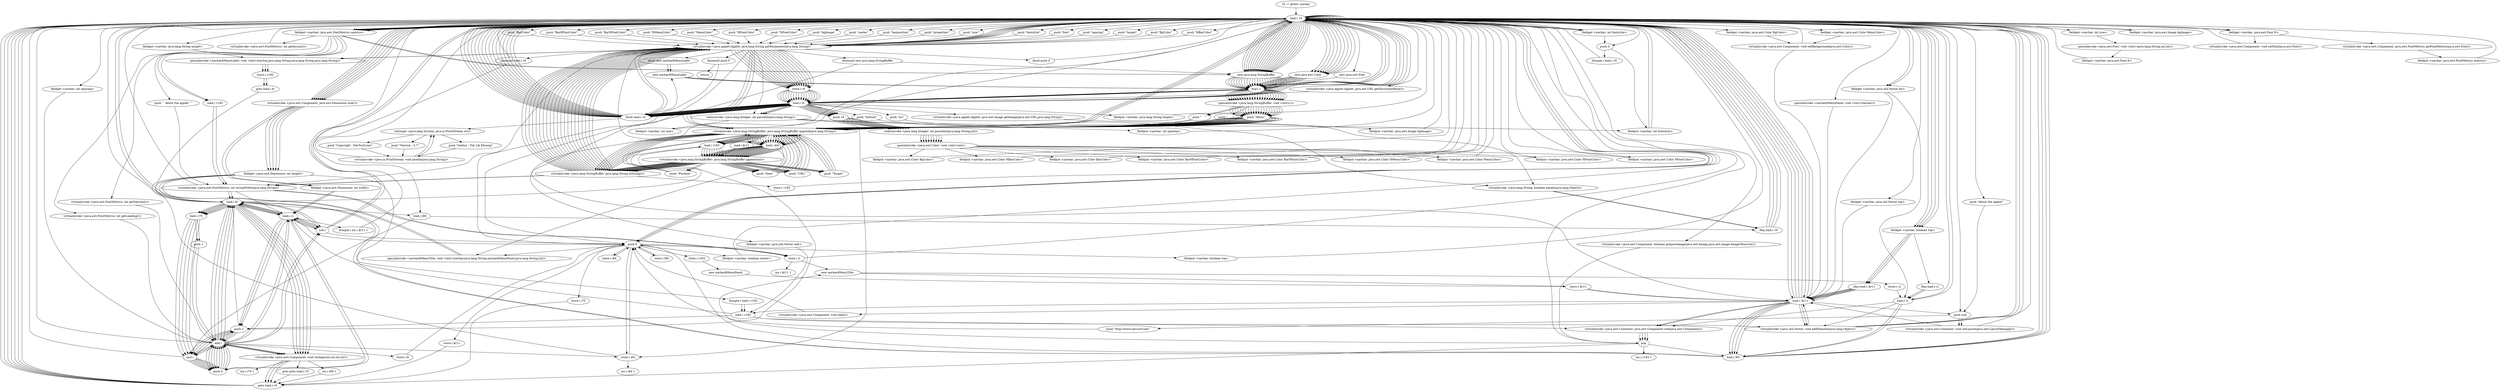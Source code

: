 digraph "" {
    "r0 := @this: navbar"
    "load.r r0"
    "r0 := @this: navbar"->"load.r r0";
    "push \"size\""
    "load.r r0"->"push \"size\"";
    "virtualinvoke <java.applet.Applet: java.lang.String getParameter(java.lang.String)>"
    "push \"size\""->"virtualinvoke <java.applet.Applet: java.lang.String getParameter(java.lang.String)>";
    "store.r i0"
    "virtualinvoke <java.applet.Applet: java.lang.String getParameter(java.lang.String)>"->"store.r i0";
    "load.r i0"
    "store.r i0"->"load.r i0";
    "ifnull load.r r0"
    "load.r i0"->"ifnull load.r r0";
    "ifnull load.r r0"->"load.r r0";
    "load.r r0"->"load.r i0";
    "staticinvoke <java.lang.Integer: int parseInt(java.lang.String)>"
    "load.r i0"->"staticinvoke <java.lang.Integer: int parseInt(java.lang.String)>";
    "fieldput <navbar: int size>"
    "staticinvoke <java.lang.Integer: int parseInt(java.lang.String)>"->"fieldput <navbar: int size>";
    "fieldput <navbar: int size>"->"load.r r0";
    "push \"fontstyle\""
    "load.r r0"->"push \"fontstyle\"";
    "push \"fontstyle\""->"virtualinvoke <java.applet.Applet: java.lang.String getParameter(java.lang.String)>";
    "virtualinvoke <java.applet.Applet: java.lang.String getParameter(java.lang.String)>"->"store.r i0";
    "store.r i0"->"load.r i0";
    "load.r i0"->"ifnull load.r r0";
    "ifnull load.r r0"->"load.r r0";
    "load.r r0"->"load.r i0";
    "load.r i0"->"staticinvoke <java.lang.Integer: int parseInt(java.lang.String)>";
    "fieldput <navbar: int fontstyle>"
    "staticinvoke <java.lang.Integer: int parseInt(java.lang.String)>"->"fieldput <navbar: int fontstyle>";
    "fieldput <navbar: int fontstyle>"->"load.r r0";
    "fieldget <navbar: int fontstyle>"
    "load.r r0"->"fieldget <navbar: int fontstyle>";
    "push 3"
    "fieldget <navbar: int fontstyle>"->"push 3";
    "ifcmple.i load.r r0"
    "push 3"->"ifcmple.i load.r r0";
    "ifcmple.i load.r r0"->"load.r r0";
    "load.r r0"->"push 3";
    "push 3"->"fieldput <navbar: int fontstyle>";
    "fieldput <navbar: int fontstyle>"->"load.r r0";
    "push \"font\""
    "load.r r0"->"push \"font\"";
    "push \"font\""->"virtualinvoke <java.applet.Applet: java.lang.String getParameter(java.lang.String)>";
    "virtualinvoke <java.applet.Applet: java.lang.String getParameter(java.lang.String)>"->"store.r i0";
    "store.r i0"->"load.r i0";
    "load.r i0"->"ifnull load.r r0";
    "ifnull load.r r0"->"load.r r0";
    "new java.awt.Font"
    "load.r r0"->"new java.awt.Font";
    "dup1.r"
    "new java.awt.Font"->"dup1.r";
    "dup1.r"->"load.r i0";
    "load.r i0"->"load.r r0";
    "load.r r0"->"fieldget <navbar: int fontstyle>";
    "fieldget <navbar: int fontstyle>"->"load.r r0";
    "fieldget <navbar: int size>"
    "load.r r0"->"fieldget <navbar: int size>";
    "specialinvoke <java.awt.Font: void <init>(java.lang.String,int,int)>"
    "fieldget <navbar: int size>"->"specialinvoke <java.awt.Font: void <init>(java.lang.String,int,int)>";
    "fieldput <navbar: java.awt.Font ft>"
    "specialinvoke <java.awt.Font: void <init>(java.lang.String,int,int)>"->"fieldput <navbar: java.awt.Font ft>";
    "fieldput <navbar: java.awt.Font ft>"->"load.r r0";
    "push \"spacing\""
    "load.r r0"->"push \"spacing\"";
    "push \"spacing\""->"virtualinvoke <java.applet.Applet: java.lang.String getParameter(java.lang.String)>";
    "virtualinvoke <java.applet.Applet: java.lang.String getParameter(java.lang.String)>"->"store.r i0";
    "store.r i0"->"load.r i0";
    "load.r i0"->"ifnull load.r r0";
    "ifnull load.r r0"->"load.r r0";
    "load.r r0"->"load.r i0";
    "load.r i0"->"staticinvoke <java.lang.Integer: int parseInt(java.lang.String)>";
    "fieldput <navbar: int spacing>"
    "staticinvoke <java.lang.Integer: int parseInt(java.lang.String)>"->"fieldput <navbar: int spacing>";
    "fieldput <navbar: int spacing>"->"load.r r0";
    "push \"target\""
    "load.r r0"->"push \"target\"";
    "push \"target\""->"virtualinvoke <java.applet.Applet: java.lang.String getParameter(java.lang.String)>";
    "virtualinvoke <java.applet.Applet: java.lang.String getParameter(java.lang.String)>"->"store.r i0";
    "store.r i0"->"load.r i0";
    "load.r i0"->"ifnull load.r r0";
    "ifnull load.r r0"->"load.r r0";
    "load.r r0"->"load.r i0";
    "fieldput <navbar: java.lang.String target>"
    "load.r i0"->"fieldput <navbar: java.lang.String target>";
    "fieldput <navbar: java.lang.String target>"->"load.r r0";
    "push \"BgColor\""
    "load.r r0"->"push \"BgColor\"";
    "push \"BgColor\""->"virtualinvoke <java.applet.Applet: java.lang.String getParameter(java.lang.String)>";
    "virtualinvoke <java.applet.Applet: java.lang.String getParameter(java.lang.String)>"->"store.r i0";
    "store.r i0"->"load.r i0";
    "load.r i0"->"ifnull load.r r0";
    "ifnull load.r r0"->"load.r r0";
    "new java.awt.Color"
    "load.r r0"->"new java.awt.Color";
    "new java.awt.Color"->"dup1.r";
    "dup1.r"->"load.r i0";
    "push 16"
    "load.r i0"->"push 16";
    "staticinvoke <java.lang.Integer: int parseInt(java.lang.String,int)>"
    "push 16"->"staticinvoke <java.lang.Integer: int parseInt(java.lang.String,int)>";
    "specialinvoke <java.awt.Color: void <init>(int)>"
    "staticinvoke <java.lang.Integer: int parseInt(java.lang.String,int)>"->"specialinvoke <java.awt.Color: void <init>(int)>";
    "fieldput <navbar: java.awt.Color BgColor>"
    "specialinvoke <java.awt.Color: void <init>(int)>"->"fieldput <navbar: java.awt.Color BgColor>";
    "fieldput <navbar: java.awt.Color BgColor>"->"load.r r0";
    "push \"HBarColor\""
    "load.r r0"->"push \"HBarColor\"";
    "push \"HBarColor\""->"virtualinvoke <java.applet.Applet: java.lang.String getParameter(java.lang.String)>";
    "virtualinvoke <java.applet.Applet: java.lang.String getParameter(java.lang.String)>"->"store.r i0";
    "store.r i0"->"load.r i0";
    "load.r i0"->"ifnull load.r r0";
    "ifnull load.r r0"->"load.r r0";
    "load.r r0"->"new java.awt.Color";
    "new java.awt.Color"->"dup1.r";
    "dup1.r"->"load.r i0";
    "load.r i0"->"push 16";
    "push 16"->"staticinvoke <java.lang.Integer: int parseInt(java.lang.String,int)>";
    "staticinvoke <java.lang.Integer: int parseInt(java.lang.String,int)>"->"specialinvoke <java.awt.Color: void <init>(int)>";
    "fieldput <navbar: java.awt.Color HBarColor>"
    "specialinvoke <java.awt.Color: void <init>(int)>"->"fieldput <navbar: java.awt.Color HBarColor>";
    "fieldput <navbar: java.awt.Color HBarColor>"->"load.r r0";
    "push \"BarColor\""
    "load.r r0"->"push \"BarColor\"";
    "push \"BarColor\""->"virtualinvoke <java.applet.Applet: java.lang.String getParameter(java.lang.String)>";
    "virtualinvoke <java.applet.Applet: java.lang.String getParameter(java.lang.String)>"->"store.r i0";
    "store.r i0"->"load.r i0";
    "load.r i0"->"ifnull load.r r0";
    "ifnull load.r r0"->"load.r r0";
    "load.r r0"->"new java.awt.Color";
    "new java.awt.Color"->"dup1.r";
    "dup1.r"->"load.r i0";
    "load.r i0"->"push 16";
    "push 16"->"staticinvoke <java.lang.Integer: int parseInt(java.lang.String,int)>";
    "staticinvoke <java.lang.Integer: int parseInt(java.lang.String,int)>"->"specialinvoke <java.awt.Color: void <init>(int)>";
    "fieldput <navbar: java.awt.Color BarColor>"
    "specialinvoke <java.awt.Color: void <init>(int)>"->"fieldput <navbar: java.awt.Color BarColor>";
    "fieldput <navbar: java.awt.Color BarColor>"->"load.r r0";
    "push \"BarHFontColor\""
    "load.r r0"->"push \"BarHFontColor\"";
    "push \"BarHFontColor\""->"virtualinvoke <java.applet.Applet: java.lang.String getParameter(java.lang.String)>";
    "virtualinvoke <java.applet.Applet: java.lang.String getParameter(java.lang.String)>"->"store.r i0";
    "store.r i0"->"load.r i0";
    "load.r i0"->"ifnull load.r r0";
    "ifnull load.r r0"->"load.r r0";
    "load.r r0"->"new java.awt.Color";
    "new java.awt.Color"->"dup1.r";
    "dup1.r"->"load.r i0";
    "load.r i0"->"push 16";
    "push 16"->"staticinvoke <java.lang.Integer: int parseInt(java.lang.String,int)>";
    "staticinvoke <java.lang.Integer: int parseInt(java.lang.String,int)>"->"specialinvoke <java.awt.Color: void <init>(int)>";
    "fieldput <navbar: java.awt.Color BarHFontColor>"
    "specialinvoke <java.awt.Color: void <init>(int)>"->"fieldput <navbar: java.awt.Color BarHFontColor>";
    "fieldput <navbar: java.awt.Color BarHFontColor>"->"load.r r0";
    "push \"BarNFontColor\""
    "load.r r0"->"push \"BarNFontColor\"";
    "push \"BarNFontColor\""->"virtualinvoke <java.applet.Applet: java.lang.String getParameter(java.lang.String)>";
    "virtualinvoke <java.applet.Applet: java.lang.String getParameter(java.lang.String)>"->"store.r i0";
    "store.r i0"->"load.r i0";
    "load.r i0"->"ifnull load.r r0";
    "ifnull load.r r0"->"load.r r0";
    "load.r r0"->"new java.awt.Color";
    "new java.awt.Color"->"dup1.r";
    "dup1.r"->"load.r i0";
    "load.r i0"->"push 16";
    "push 16"->"staticinvoke <java.lang.Integer: int parseInt(java.lang.String,int)>";
    "staticinvoke <java.lang.Integer: int parseInt(java.lang.String,int)>"->"specialinvoke <java.awt.Color: void <init>(int)>";
    "fieldput <navbar: java.awt.Color BarNFontColor>"
    "specialinvoke <java.awt.Color: void <init>(int)>"->"fieldput <navbar: java.awt.Color BarNFontColor>";
    "fieldput <navbar: java.awt.Color BarNFontColor>"->"load.r r0";
    "push \"HMenuColor\""
    "load.r r0"->"push \"HMenuColor\"";
    "push \"HMenuColor\""->"virtualinvoke <java.applet.Applet: java.lang.String getParameter(java.lang.String)>";
    "virtualinvoke <java.applet.Applet: java.lang.String getParameter(java.lang.String)>"->"store.r i0";
    "store.r i0"->"load.r i0";
    "load.r i0"->"ifnull load.r r0";
    "ifnull load.r r0"->"load.r r0";
    "load.r r0"->"new java.awt.Color";
    "new java.awt.Color"->"dup1.r";
    "dup1.r"->"load.r i0";
    "load.r i0"->"push 16";
    "push 16"->"staticinvoke <java.lang.Integer: int parseInt(java.lang.String,int)>";
    "staticinvoke <java.lang.Integer: int parseInt(java.lang.String,int)>"->"specialinvoke <java.awt.Color: void <init>(int)>";
    "fieldput <navbar: java.awt.Color HMenuColor>"
    "specialinvoke <java.awt.Color: void <init>(int)>"->"fieldput <navbar: java.awt.Color HMenuColor>";
    "fieldput <navbar: java.awt.Color HMenuColor>"->"load.r r0";
    "push \"MenuColor\""
    "load.r r0"->"push \"MenuColor\"";
    "push \"MenuColor\""->"virtualinvoke <java.applet.Applet: java.lang.String getParameter(java.lang.String)>";
    "virtualinvoke <java.applet.Applet: java.lang.String getParameter(java.lang.String)>"->"store.r i0";
    "store.r i0"->"load.r i0";
    "load.r i0"->"ifnull load.r r0";
    "ifnull load.r r0"->"load.r r0";
    "load.r r0"->"new java.awt.Color";
    "new java.awt.Color"->"dup1.r";
    "dup1.r"->"load.r i0";
    "load.r i0"->"push 16";
    "push 16"->"staticinvoke <java.lang.Integer: int parseInt(java.lang.String,int)>";
    "staticinvoke <java.lang.Integer: int parseInt(java.lang.String,int)>"->"specialinvoke <java.awt.Color: void <init>(int)>";
    "fieldput <navbar: java.awt.Color MenuColor>"
    "specialinvoke <java.awt.Color: void <init>(int)>"->"fieldput <navbar: java.awt.Color MenuColor>";
    "fieldput <navbar: java.awt.Color MenuColor>"->"load.r r0";
    "push \"HFontColor\""
    "load.r r0"->"push \"HFontColor\"";
    "push \"HFontColor\""->"virtualinvoke <java.applet.Applet: java.lang.String getParameter(java.lang.String)>";
    "virtualinvoke <java.applet.Applet: java.lang.String getParameter(java.lang.String)>"->"store.r i0";
    "store.r i0"->"load.r i0";
    "load.r i0"->"ifnull load.r r0";
    "ifnull load.r r0"->"load.r r0";
    "load.r r0"->"new java.awt.Color";
    "new java.awt.Color"->"dup1.r";
    "dup1.r"->"load.r i0";
    "load.r i0"->"push 16";
    "push 16"->"staticinvoke <java.lang.Integer: int parseInt(java.lang.String,int)>";
    "staticinvoke <java.lang.Integer: int parseInt(java.lang.String,int)>"->"specialinvoke <java.awt.Color: void <init>(int)>";
    "fieldput <navbar: java.awt.Color HFontColor>"
    "specialinvoke <java.awt.Color: void <init>(int)>"->"fieldput <navbar: java.awt.Color HFontColor>";
    "fieldput <navbar: java.awt.Color HFontColor>"->"load.r r0";
    "push \"NFontColor\""
    "load.r r0"->"push \"NFontColor\"";
    "push \"NFontColor\""->"virtualinvoke <java.applet.Applet: java.lang.String getParameter(java.lang.String)>";
    "virtualinvoke <java.applet.Applet: java.lang.String getParameter(java.lang.String)>"->"store.r i0";
    "store.r i0"->"load.r i0";
    "load.r i0"->"ifnull load.r r0";
    "ifnull load.r r0"->"load.r r0";
    "load.r r0"->"new java.awt.Color";
    "new java.awt.Color"->"dup1.r";
    "dup1.r"->"load.r i0";
    "load.r i0"->"push 16";
    "push 16"->"staticinvoke <java.lang.Integer: int parseInt(java.lang.String,int)>";
    "staticinvoke <java.lang.Integer: int parseInt(java.lang.String,int)>"->"specialinvoke <java.awt.Color: void <init>(int)>";
    "fieldput <navbar: java.awt.Color NFontColor>"
    "specialinvoke <java.awt.Color: void <init>(int)>"->"fieldput <navbar: java.awt.Color NFontColor>";
    "fieldput <navbar: java.awt.Color NFontColor>"->"load.r r0";
    "push \"bgImage\""
    "load.r r0"->"push \"bgImage\"";
    "push \"bgImage\""->"virtualinvoke <java.applet.Applet: java.lang.String getParameter(java.lang.String)>";
    "virtualinvoke <java.applet.Applet: java.lang.String getParameter(java.lang.String)>"->"store.r i0";
    "store.r i0"->"load.r i0";
    "load.r i0"->"ifnull load.r r0";
    "ifnull load.r r0"->"load.r r0";
    "load.r r0"->"load.r r0";
    "load.r r0"->"load.r r0";
    "virtualinvoke <java.applet.Applet: java.net.URL getDocumentBase()>"
    "load.r r0"->"virtualinvoke <java.applet.Applet: java.net.URL getDocumentBase()>";
    "virtualinvoke <java.applet.Applet: java.net.URL getDocumentBase()>"->"load.r i0";
    "virtualinvoke <java.applet.Applet: java.awt.Image getImage(java.net.URL,java.lang.String)>"
    "load.r i0"->"virtualinvoke <java.applet.Applet: java.awt.Image getImage(java.net.URL,java.lang.String)>";
    "fieldput <navbar: java.awt.Image bgImage>"
    "virtualinvoke <java.applet.Applet: java.awt.Image getImage(java.net.URL,java.lang.String)>"->"fieldput <navbar: java.awt.Image bgImage>";
    "fieldput <navbar: java.awt.Image bgImage>"->"load.r r0";
    "load.r r0"->"load.r r0";
    "fieldget <navbar: java.awt.Image bgImage>"
    "load.r r0"->"fieldget <navbar: java.awt.Image bgImage>";
    "fieldget <navbar: java.awt.Image bgImage>"->"load.r r0";
    "virtualinvoke <java.awt.Component: boolean prepareImage(java.awt.Image,java.awt.image.ImageObserver)>"
    "load.r r0"->"virtualinvoke <java.awt.Component: boolean prepareImage(java.awt.Image,java.awt.image.ImageObserver)>";
    "pop"
    "virtualinvoke <java.awt.Component: boolean prepareImage(java.awt.Image,java.awt.image.ImageObserver)>"->"pop";
    "pop"->"load.r r0";
    "push \"center\""
    "load.r r0"->"push \"center\"";
    "push \"center\""->"virtualinvoke <java.applet.Applet: java.lang.String getParameter(java.lang.String)>";
    "virtualinvoke <java.applet.Applet: java.lang.String getParameter(java.lang.String)>"->"store.r i0";
    "store.r i0"->"load.r i0";
    "load.r i0"->"ifnull load.r r0";
    "ifnull load.r r0"->"load.r i0";
    "push \"no\""
    "load.r i0"->"push \"no\"";
    "virtualinvoke <java.lang.String: boolean equals(java.lang.Object)>"
    "push \"no\""->"virtualinvoke <java.lang.String: boolean equals(java.lang.Object)>";
    "ifeq load.r r0"
    "virtualinvoke <java.lang.String: boolean equals(java.lang.Object)>"->"ifeq load.r r0";
    "ifeq load.r r0"->"load.r r0";
    "push 0"
    "load.r r0"->"push 0";
    "fieldput <navbar: boolean center>"
    "push 0"->"fieldput <navbar: boolean center>";
    "fieldput <navbar: boolean center>"->"load.r r0";
    "push \"barposition\""
    "load.r r0"->"push \"barposition\"";
    "push \"barposition\""->"virtualinvoke <java.applet.Applet: java.lang.String getParameter(java.lang.String)>";
    "virtualinvoke <java.applet.Applet: java.lang.String getParameter(java.lang.String)>"->"store.r i0";
    "store.r i0"->"load.r i0";
    "load.r i0"->"ifnull load.r r0";
    "ifnull load.r r0"->"load.r i0";
    "push \"bottom\""
    "load.r i0"->"push \"bottom\"";
    "push \"bottom\""->"virtualinvoke <java.lang.String: boolean equals(java.lang.Object)>";
    "virtualinvoke <java.lang.String: boolean equals(java.lang.Object)>"->"ifeq load.r r0";
    "ifeq load.r r0"->"load.r r0";
    "load.r r0"->"push 0";
    "fieldput <navbar: boolean top>"
    "push 0"->"fieldput <navbar: boolean top>";
    "fieldput <navbar: boolean top>"->"load.r r0";
    "push \"properties\""
    "load.r r0"->"push \"properties\"";
    "push \"properties\""->"virtualinvoke <java.applet.Applet: java.lang.String getParameter(java.lang.String)>";
    "virtualinvoke <java.applet.Applet: java.lang.String getParameter(java.lang.String)>"->"ifnull load.r r0";
    "staticget <java.lang.System: java.io.PrintStream out>"
    "ifnull load.r r0"->"staticget <java.lang.System: java.io.PrintStream out>";
    "push \"Version : 2.7\""
    "staticget <java.lang.System: java.io.PrintStream out>"->"push \"Version : 2.7\"";
    "virtualinvoke <java.io.PrintStream: void println(java.lang.String)>"
    "push \"Version : 2.7\""->"virtualinvoke <java.io.PrintStream: void println(java.lang.String)>";
    "virtualinvoke <java.io.PrintStream: void println(java.lang.String)>"->"staticget <java.lang.System: java.io.PrintStream out>";
    "push \"Author : Toh Lik Khoong\""
    "staticget <java.lang.System: java.io.PrintStream out>"->"push \"Author : Toh Lik Khoong\"";
    "push \"Author : Toh Lik Khoong\""->"virtualinvoke <java.io.PrintStream: void println(java.lang.String)>";
    "virtualinvoke <java.io.PrintStream: void println(java.lang.String)>"->"staticget <java.lang.System: java.io.PrintStream out>";
    "push \"Copyright : NavSurf.com\""
    "staticget <java.lang.System: java.io.PrintStream out>"->"push \"Copyright : NavSurf.com\"";
    "push \"Copyright : NavSurf.com\""->"virtualinvoke <java.io.PrintStream: void println(java.lang.String)>";
    "virtualinvoke <java.io.PrintStream: void println(java.lang.String)>"->"load.r r0";
    "push null"
    "load.r r0"->"push null";
    "virtualinvoke <java.awt.Container: void setLayout(java.awt.LayoutManager)>"
    "push null"->"virtualinvoke <java.awt.Container: void setLayout(java.awt.LayoutManager)>";
    "virtualinvoke <java.awt.Container: void setLayout(java.awt.LayoutManager)>"->"load.r r0";
    "load.r r0"->"load.r r0";
    "fieldget <navbar: java.awt.Color BgColor>"
    "load.r r0"->"fieldget <navbar: java.awt.Color BgColor>";
    "virtualinvoke <java.awt.Component: void setBackground(java.awt.Color)>"
    "fieldget <navbar: java.awt.Color BgColor>"->"virtualinvoke <java.awt.Component: void setBackground(java.awt.Color)>";
    "virtualinvoke <java.awt.Component: void setBackground(java.awt.Color)>"->"load.r r0";
    "load.r r0"->"load.r r0";
    "fieldget <navbar: java.awt.Font ft>"
    "load.r r0"->"fieldget <navbar: java.awt.Font ft>";
    "virtualinvoke <java.awt.Component: void setFont(java.awt.Font)>"
    "fieldget <navbar: java.awt.Font ft>"->"virtualinvoke <java.awt.Component: void setFont(java.awt.Font)>";
    "virtualinvoke <java.awt.Component: void setFont(java.awt.Font)>"->"load.r r0";
    "load.r r0"->"load.r r0";
    "load.r r0"->"load.r r0";
    "load.r r0"->"fieldget <navbar: java.awt.Font ft>";
    "virtualinvoke <java.awt.Component: java.awt.FontMetrics getFontMetrics(java.awt.Font)>"
    "fieldget <navbar: java.awt.Font ft>"->"virtualinvoke <java.awt.Component: java.awt.FontMetrics getFontMetrics(java.awt.Font)>";
    "fieldput <navbar: java.awt.FontMetrics metrics>"
    "virtualinvoke <java.awt.Component: java.awt.FontMetrics getFontMetrics(java.awt.Font)>"->"fieldput <navbar: java.awt.FontMetrics metrics>";
    "fieldput <navbar: java.awt.FontMetrics metrics>"->"load.r r0";
    "fieldget <navbar: java.awt.FontMetrics metrics>"
    "load.r r0"->"fieldget <navbar: java.awt.FontMetrics metrics>";
    "virtualinvoke <java.awt.FontMetrics: int getAscent()>"
    "fieldget <navbar: java.awt.FontMetrics metrics>"->"virtualinvoke <java.awt.FontMetrics: int getAscent()>";
    "virtualinvoke <java.awt.FontMetrics: int getAscent()>"->"load.r r0";
    "load.r r0"->"fieldget <navbar: java.awt.FontMetrics metrics>";
    "virtualinvoke <java.awt.FontMetrics: int getDescent()>"
    "fieldget <navbar: java.awt.FontMetrics metrics>"->"virtualinvoke <java.awt.FontMetrics: int getDescent()>";
    "add.i"
    "virtualinvoke <java.awt.FontMetrics: int getDescent()>"->"add.i";
    "add.i"->"load.r r0";
    "load.r r0"->"fieldget <navbar: java.awt.FontMetrics metrics>";
    "virtualinvoke <java.awt.FontMetrics: int getLeading()>"
    "fieldget <navbar: java.awt.FontMetrics metrics>"->"virtualinvoke <java.awt.FontMetrics: int getLeading()>";
    "virtualinvoke <java.awt.FontMetrics: int getLeading()>"->"add.i";
    "store.i i0"
    "add.i"->"store.i i0";
    "store.i i0"->"push 0";
    "store.i i64"
    "push 0"->"store.i i64";
    "store.i i64"->"push 0";
    "store.i i65"
    "push 0"->"store.i i65";
    "store.i i65"->"load.r r0";
    "load.r r0"->"fieldget <navbar: java.awt.FontMetrics metrics>";
    "push \"  About the applet  \""
    "fieldget <navbar: java.awt.FontMetrics metrics>"->"push \"  About the applet  \"";
    "virtualinvoke <java.awt.FontMetrics: int stringWidth(java.lang.String)>"
    "push \"  About the applet  \""->"virtualinvoke <java.awt.FontMetrics: int stringWidth(java.lang.String)>";
    "store.i i1"
    "virtualinvoke <java.awt.FontMetrics: int stringWidth(java.lang.String)>"->"store.i i1";
    "new navbar$MenuTitle"
    "store.i i1"->"new navbar$MenuTitle";
    "store.r $r11"
    "new navbar$MenuTitle"->"store.r $r11";
    "load.r $r11"
    "store.r $r11"->"load.r $r11";
    "load.r $r11"->"load.r r0";
    "push \"About the applet\""
    "load.r r0"->"push \"About the applet\"";
    "push \"About the applet\""->"push null";
    "push \"http://www.navsurf.com\""
    "push null"->"push \"http://www.navsurf.com\"";
    "push \"http://www.navsurf.com\""->"push 0";
    "specialinvoke <navbar$MenuTitle: void <init>(navbar,java.lang.String,navbar$MenuPanel,java.lang.String,int)>"
    "push 0"->"specialinvoke <navbar$MenuTitle: void <init>(navbar,java.lang.String,navbar$MenuPanel,java.lang.String,int)>";
    "specialinvoke <navbar$MenuTitle: void <init>(navbar,java.lang.String,navbar$MenuPanel,java.lang.String,int)>"->"load.r r0";
    "fieldget <navbar: boolean top>"
    "load.r r0"->"fieldget <navbar: boolean top>";
    "ifeq load.r $r11"
    "fieldget <navbar: boolean top>"->"ifeq load.r $r11";
    "ifeq load.r $r11"->"load.r $r11";
    "load.r $r11"->"load.r r0";
    "virtualinvoke <java.awt.Component: java.awt.Dimension size()>"
    "load.r r0"->"virtualinvoke <java.awt.Component: java.awt.Dimension size()>";
    "fieldget <java.awt.Dimension: int width>"
    "virtualinvoke <java.awt.Component: java.awt.Dimension size()>"->"fieldget <java.awt.Dimension: int width>";
    "load.i i1"
    "fieldget <java.awt.Dimension: int width>"->"load.i i1";
    "sub.i"
    "load.i i1"->"sub.i";
    "sub.i"->"push 0";
    "push 0"->"load.i i1";
    "load.i i0"
    "load.i i1"->"load.i i0";
    "virtualinvoke <java.awt.Component: void reshape(int,int,int,int)>"
    "load.i i0"->"virtualinvoke <java.awt.Component: void reshape(int,int,int,int)>";
    "goto load.r r0"
    "virtualinvoke <java.awt.Component: void reshape(int,int,int,int)>"->"goto load.r r0";
    "goto load.r r0"->"load.r r0";
    "fieldget <navbar: java.util.Vector mt>"
    "load.r r0"->"fieldget <navbar: java.util.Vector mt>";
    "fieldget <navbar: java.util.Vector mt>"->"load.r $r11";
    "virtualinvoke <java.util.Vector: void addElement(java.lang.Object)>"
    "load.r $r11"->"virtualinvoke <java.util.Vector: void addElement(java.lang.Object)>";
    "virtualinvoke <java.util.Vector: void addElement(java.lang.Object)>"->"load.r r0";
    "load.r r0"->"load.r $r11";
    "virtualinvoke <java.awt.Container: java.awt.Component add(java.awt.Component)>"
    "load.r $r11"->"virtualinvoke <java.awt.Container: java.awt.Component add(java.awt.Component)>";
    "virtualinvoke <java.awt.Container: java.awt.Component add(java.awt.Component)>"->"pop";
    "pop"->"goto load.r r0";
    "goto load.r r0"->"load.r r0";
    "new java.lang.StringBuffer"
    "load.r r0"->"new java.lang.StringBuffer";
    "new java.lang.StringBuffer"->"dup1.r";
    "specialinvoke <java.lang.StringBuffer: void <init>()>"
    "dup1.r"->"specialinvoke <java.lang.StringBuffer: void <init>()>";
    "push \"Menu\""
    "specialinvoke <java.lang.StringBuffer: void <init>()>"->"push \"Menu\"";
    "virtualinvoke <java.lang.StringBuffer: java.lang.StringBuffer append(java.lang.String)>"
    "push \"Menu\""->"virtualinvoke <java.lang.StringBuffer: java.lang.StringBuffer append(java.lang.String)>";
    "load.i i64"
    "virtualinvoke <java.lang.StringBuffer: java.lang.StringBuffer append(java.lang.String)>"->"load.i i64";
    "virtualinvoke <java.lang.StringBuffer: java.lang.StringBuffer append(int)>"
    "load.i i64"->"virtualinvoke <java.lang.StringBuffer: java.lang.StringBuffer append(int)>";
    "virtualinvoke <java.lang.StringBuffer: java.lang.String toString()>"
    "virtualinvoke <java.lang.StringBuffer: java.lang.StringBuffer append(int)>"->"virtualinvoke <java.lang.StringBuffer: java.lang.String toString()>";
    "virtualinvoke <java.lang.StringBuffer: java.lang.String toString()>"->"virtualinvoke <java.applet.Applet: java.lang.String getParameter(java.lang.String)>";
    "ifnonnull push 0"
    "virtualinvoke <java.applet.Applet: java.lang.String getParameter(java.lang.String)>"->"ifnonnull push 0";
    "return"
    "ifnonnull push 0"->"return";
    "ifnonnull push 0"->"push 0";
    "push 0"->"store.i i1";
    "store.i i1"->"load.r r0";
    "load.r r0"->"new java.lang.StringBuffer";
    "new java.lang.StringBuffer"->"dup1.r";
    "dup1.r"->"specialinvoke <java.lang.StringBuffer: void <init>()>";
    "specialinvoke <java.lang.StringBuffer: void <init>()>"->"push \"Menu\"";
    "push \"Menu\""->"virtualinvoke <java.lang.StringBuffer: java.lang.StringBuffer append(java.lang.String)>";
    "virtualinvoke <java.lang.StringBuffer: java.lang.StringBuffer append(java.lang.String)>"->"load.i i64";
    "load.i i64"->"virtualinvoke <java.lang.StringBuffer: java.lang.StringBuffer append(int)>";
    "push \"Position\""
    "virtualinvoke <java.lang.StringBuffer: java.lang.StringBuffer append(int)>"->"push \"Position\"";
    "push \"Position\""->"virtualinvoke <java.lang.StringBuffer: java.lang.StringBuffer append(java.lang.String)>";
    "virtualinvoke <java.lang.StringBuffer: java.lang.StringBuffer append(java.lang.String)>"->"virtualinvoke <java.lang.StringBuffer: java.lang.String toString()>";
    "virtualinvoke <java.lang.StringBuffer: java.lang.String toString()>"->"virtualinvoke <java.applet.Applet: java.lang.String getParameter(java.lang.String)>";
    "ifnull push 0"
    "virtualinvoke <java.applet.Applet: java.lang.String getParameter(java.lang.String)>"->"ifnull push 0";
    "ifnull push 0"->"load.r r0";
    "load.r r0"->"new java.lang.StringBuffer";
    "new java.lang.StringBuffer"->"dup1.r";
    "dup1.r"->"specialinvoke <java.lang.StringBuffer: void <init>()>";
    "specialinvoke <java.lang.StringBuffer: void <init>()>"->"push \"Menu\"";
    "push \"Menu\""->"virtualinvoke <java.lang.StringBuffer: java.lang.StringBuffer append(java.lang.String)>";
    "virtualinvoke <java.lang.StringBuffer: java.lang.StringBuffer append(java.lang.String)>"->"load.i i64";
    "load.i i64"->"virtualinvoke <java.lang.StringBuffer: java.lang.StringBuffer append(int)>";
    "virtualinvoke <java.lang.StringBuffer: java.lang.StringBuffer append(int)>"->"push \"Position\"";
    "push \"Position\""->"virtualinvoke <java.lang.StringBuffer: java.lang.StringBuffer append(java.lang.String)>";
    "virtualinvoke <java.lang.StringBuffer: java.lang.StringBuffer append(java.lang.String)>"->"virtualinvoke <java.lang.StringBuffer: java.lang.String toString()>";
    "virtualinvoke <java.lang.StringBuffer: java.lang.String toString()>"->"virtualinvoke <java.applet.Applet: java.lang.String getParameter(java.lang.String)>";
    "virtualinvoke <java.applet.Applet: java.lang.String getParameter(java.lang.String)>"->"staticinvoke <java.lang.Integer: int parseInt(java.lang.String)>";
    "staticinvoke <java.lang.Integer: int parseInt(java.lang.String)>"->"store.i i65";
    "store.i i65"->"push 0";
    "store.i $r11"
    "push 0"->"store.i $r11";
    "store.i $r11"->"goto load.r r0";
    "goto load.r r0"->"load.r r0";
    "load.r r0"->"new java.lang.StringBuffer";
    "new java.lang.StringBuffer"->"dup1.r";
    "dup1.r"->"specialinvoke <java.lang.StringBuffer: void <init>()>";
    "specialinvoke <java.lang.StringBuffer: void <init>()>"->"push \"Menu\"";
    "push \"Menu\""->"virtualinvoke <java.lang.StringBuffer: java.lang.StringBuffer append(java.lang.String)>";
    "virtualinvoke <java.lang.StringBuffer: java.lang.StringBuffer append(java.lang.String)>"->"load.i i64";
    "load.i i64"->"virtualinvoke <java.lang.StringBuffer: java.lang.StringBuffer append(int)>";
    "push \"Item\""
    "virtualinvoke <java.lang.StringBuffer: java.lang.StringBuffer append(int)>"->"push \"Item\"";
    "push \"Item\""->"virtualinvoke <java.lang.StringBuffer: java.lang.StringBuffer append(java.lang.String)>";
    "load.i $r11"
    "virtualinvoke <java.lang.StringBuffer: java.lang.StringBuffer append(java.lang.String)>"->"load.i $r11";
    "load.i $r11"->"virtualinvoke <java.lang.StringBuffer: java.lang.StringBuffer append(int)>";
    "virtualinvoke <java.lang.StringBuffer: java.lang.StringBuffer append(int)>"->"virtualinvoke <java.lang.StringBuffer: java.lang.String toString()>";
    "virtualinvoke <java.lang.StringBuffer: java.lang.String toString()>"->"virtualinvoke <java.applet.Applet: java.lang.String getParameter(java.lang.String)>";
    "ifnonnull new java.lang.StringBuffer"
    "virtualinvoke <java.applet.Applet: java.lang.String getParameter(java.lang.String)>"->"ifnonnull new java.lang.StringBuffer";
    "ifnonnull new java.lang.StringBuffer"->"push 0";
    "store.i r183"
    "push 0"->"store.i r183";
    "new navbar$MenuPanel"
    "store.i r183"->"new navbar$MenuPanel";
    "new navbar$MenuPanel"->"store.r $r11";
    "store.r $r11"->"load.r $r11";
    "load.r $r11"->"load.r r0";
    "specialinvoke <navbar$MenuPanel: void <init>(navbar)>"
    "load.r r0"->"specialinvoke <navbar$MenuPanel: void <init>(navbar)>";
    "specialinvoke <navbar$MenuPanel: void <init>(navbar)>"->"load.r $r11";
    "load.r $r11"->"push null";
    "push null"->"virtualinvoke <java.awt.Container: void setLayout(java.awt.LayoutManager)>";
    "virtualinvoke <java.awt.Container: void setLayout(java.awt.LayoutManager)>"->"load.r $r11";
    "load.r $r11"->"load.r r0";
    "fieldget <navbar: java.awt.Color MenuColor>"
    "load.r r0"->"fieldget <navbar: java.awt.Color MenuColor>";
    "fieldget <navbar: java.awt.Color MenuColor>"->"virtualinvoke <java.awt.Component: void setBackground(java.awt.Color)>";
    "virtualinvoke <java.awt.Component: void setBackground(java.awt.Color)>"->"load.r $r11";
    "virtualinvoke <java.awt.Component: void hide()>"
    "load.r $r11"->"virtualinvoke <java.awt.Component: void hide()>";
    "virtualinvoke <java.awt.Component: void hide()>"->"push 0";
    "store.i i69"
    "push 0"->"store.i i69";
    "store.i i69"->"push 0";
    "store.i i70"
    "push 0"->"store.i i70";
    "store.i i70"->"goto load.r r0";
    "goto load.r r0"->"load.r r0";
    "load.r r0"->"new java.lang.StringBuffer";
    "new java.lang.StringBuffer"->"dup1.r";
    "dup1.r"->"specialinvoke <java.lang.StringBuffer: void <init>()>";
    "specialinvoke <java.lang.StringBuffer: void <init>()>"->"push \"Menu\"";
    "push \"Menu\""->"virtualinvoke <java.lang.StringBuffer: java.lang.StringBuffer append(java.lang.String)>";
    "virtualinvoke <java.lang.StringBuffer: java.lang.StringBuffer append(java.lang.String)>"->"load.i i64";
    "load.i i64"->"virtualinvoke <java.lang.StringBuffer: java.lang.StringBuffer append(int)>";
    "virtualinvoke <java.lang.StringBuffer: java.lang.StringBuffer append(int)>"->"push \"Item\"";
    "push \"Item\""->"virtualinvoke <java.lang.StringBuffer: java.lang.StringBuffer append(java.lang.String)>";
    "load.i r183"
    "virtualinvoke <java.lang.StringBuffer: java.lang.StringBuffer append(java.lang.String)>"->"load.i r183";
    "load.i r183"->"virtualinvoke <java.lang.StringBuffer: java.lang.StringBuffer append(int)>";
    "virtualinvoke <java.lang.StringBuffer: java.lang.StringBuffer append(int)>"->"virtualinvoke <java.lang.StringBuffer: java.lang.String toString()>";
    "virtualinvoke <java.lang.StringBuffer: java.lang.String toString()>"->"virtualinvoke <java.applet.Applet: java.lang.String getParameter(java.lang.String)>";
    "ifnonnull load.r r0"
    "virtualinvoke <java.applet.Applet: java.lang.String getParameter(java.lang.String)>"->"ifnonnull load.r r0";
    "load.i i69"
    "ifnonnull load.r r0"->"load.i i69";
    "load.i i69"->"ifeq load.r r0";
    "ifeq load.r r0"->"load.r r0";
    "load.r r0"->"fieldget <navbar: boolean top>";
    "fieldget <navbar: boolean top>"->"ifeq load.r $r11";
    "ifeq load.r $r11"->"load.r $r11";
    "load.i i65"
    "load.r $r11"->"load.i i65";
    "load.i i65"->"load.i i0";
    "load.i i0"->"load.i i1";
    "push 2"
    "load.i i1"->"push 2";
    "mul.i"
    "push 2"->"mul.i";
    "push 4"
    "mul.i"->"push 4";
    "push 4"->"add.i";
    "add.i"->"load.i i0";
    "load.i i70"
    "load.i i0"->"load.i i70";
    "load.i i70"->"mul.i";
    "mul.i"->"push 4";
    "push 4"->"add.i";
    "add.i"->"virtualinvoke <java.awt.Component: void reshape(int,int,int,int)>";
    "goto goto load.r r0"
    "virtualinvoke <java.awt.Component: void reshape(int,int,int,int)>"->"goto goto load.r r0";
    "goto goto load.r r0"->"goto load.r r0";
    "goto load.r r0"->"load.r r0";
    "fieldget <navbar: java.util.Vector mp>"
    "load.r r0"->"fieldget <navbar: java.util.Vector mp>";
    "fieldget <navbar: java.util.Vector mp>"->"load.r $r11";
    "load.r $r11"->"virtualinvoke <java.util.Vector: void addElement(java.lang.Object)>";
    "virtualinvoke <java.util.Vector: void addElement(java.lang.Object)>"->"load.r r0";
    "load.r r0"->"load.r $r11";
    "load.r $r11"->"virtualinvoke <java.awt.Container: java.awt.Component add(java.awt.Component)>";
    "virtualinvoke <java.awt.Container: java.awt.Component add(java.awt.Component)>"->"pop";
    "pop"->"new navbar$MenuTitle";
    "store.r i1"
    "new navbar$MenuTitle"->"store.r i1";
    "load.r i1"
    "store.r i1"->"load.r i1";
    "load.r i1"->"load.r r0";
    "load.r r0"->"load.r r0";
    "load.r r0"->"new java.lang.StringBuffer";
    "new java.lang.StringBuffer"->"dup1.r";
    "dup1.r"->"specialinvoke <java.lang.StringBuffer: void <init>()>";
    "specialinvoke <java.lang.StringBuffer: void <init>()>"->"push \"Menu\"";
    "push \"Menu\""->"virtualinvoke <java.lang.StringBuffer: java.lang.StringBuffer append(java.lang.String)>";
    "virtualinvoke <java.lang.StringBuffer: java.lang.StringBuffer append(java.lang.String)>"->"load.i i64";
    "load.i i64"->"virtualinvoke <java.lang.StringBuffer: java.lang.StringBuffer append(int)>";
    "virtualinvoke <java.lang.StringBuffer: java.lang.StringBuffer append(int)>"->"virtualinvoke <java.lang.StringBuffer: java.lang.String toString()>";
    "virtualinvoke <java.lang.StringBuffer: java.lang.String toString()>"->"virtualinvoke <java.applet.Applet: java.lang.String getParameter(java.lang.String)>";
    "virtualinvoke <java.applet.Applet: java.lang.String getParameter(java.lang.String)>"->"load.r $r11";
    "load.r $r11"->"load.r r0";
    "load.r r0"->"new java.lang.StringBuffer";
    "new java.lang.StringBuffer"->"dup1.r";
    "dup1.r"->"specialinvoke <java.lang.StringBuffer: void <init>()>";
    "specialinvoke <java.lang.StringBuffer: void <init>()>"->"push \"Menu\"";
    "push \"Menu\""->"virtualinvoke <java.lang.StringBuffer: java.lang.StringBuffer append(java.lang.String)>";
    "virtualinvoke <java.lang.StringBuffer: java.lang.StringBuffer append(java.lang.String)>"->"load.i i64";
    "load.i i64"->"virtualinvoke <java.lang.StringBuffer: java.lang.StringBuffer append(int)>";
    "push \"URL\""
    "virtualinvoke <java.lang.StringBuffer: java.lang.StringBuffer append(int)>"->"push \"URL\"";
    "push \"URL\""->"virtualinvoke <java.lang.StringBuffer: java.lang.StringBuffer append(java.lang.String)>";
    "virtualinvoke <java.lang.StringBuffer: java.lang.StringBuffer append(java.lang.String)>"->"virtualinvoke <java.lang.StringBuffer: java.lang.String toString()>";
    "virtualinvoke <java.lang.StringBuffer: java.lang.String toString()>"->"virtualinvoke <java.applet.Applet: java.lang.String getParameter(java.lang.String)>";
    "virtualinvoke <java.applet.Applet: java.lang.String getParameter(java.lang.String)>"->"load.i i64";
    "load.i i64"->"specialinvoke <navbar$MenuTitle: void <init>(navbar,java.lang.String,navbar$MenuPanel,java.lang.String,int)>";
    "specialinvoke <navbar$MenuTitle: void <init>(navbar,java.lang.String,navbar$MenuPanel,java.lang.String,int)>"->"load.r r0";
    "load.r r0"->"fieldget <navbar: boolean top>";
    "ifeq load.r i1"
    "fieldget <navbar: boolean top>"->"ifeq load.r i1";
    "ifeq load.r i1"->"load.r i1";
    "load.r i1"->"load.i i65";
    "load.i i65"->"push 0";
    "push 0"->"load.r r0";
    "load.r r0"->"fieldget <navbar: java.awt.FontMetrics metrics>";
    "fieldget <navbar: java.awt.FontMetrics metrics>"->"new java.lang.StringBuffer";
    "new java.lang.StringBuffer"->"dup1.r";
    "dup1.r"->"specialinvoke <java.lang.StringBuffer: void <init>()>";
    "push \"    \""
    "specialinvoke <java.lang.StringBuffer: void <init>()>"->"push \"    \"";
    "push \"    \""->"virtualinvoke <java.lang.StringBuffer: java.lang.StringBuffer append(java.lang.String)>";
    "virtualinvoke <java.lang.StringBuffer: java.lang.StringBuffer append(java.lang.String)>"->"load.r r0";
    "load.r r0"->"new java.lang.StringBuffer";
    "new java.lang.StringBuffer"->"dup1.r";
    "dup1.r"->"specialinvoke <java.lang.StringBuffer: void <init>()>";
    "specialinvoke <java.lang.StringBuffer: void <init>()>"->"push \"Menu\"";
    "push \"Menu\""->"virtualinvoke <java.lang.StringBuffer: java.lang.StringBuffer append(java.lang.String)>";
    "virtualinvoke <java.lang.StringBuffer: java.lang.StringBuffer append(java.lang.String)>"->"load.i i64";
    "load.i i64"->"virtualinvoke <java.lang.StringBuffer: java.lang.StringBuffer append(int)>";
    "virtualinvoke <java.lang.StringBuffer: java.lang.StringBuffer append(int)>"->"virtualinvoke <java.lang.StringBuffer: java.lang.String toString()>";
    "virtualinvoke <java.lang.StringBuffer: java.lang.String toString()>"->"virtualinvoke <java.applet.Applet: java.lang.String getParameter(java.lang.String)>";
    "virtualinvoke <java.applet.Applet: java.lang.String getParameter(java.lang.String)>"->"virtualinvoke <java.lang.StringBuffer: java.lang.StringBuffer append(java.lang.String)>";
    "virtualinvoke <java.lang.StringBuffer: java.lang.StringBuffer append(java.lang.String)>"->"virtualinvoke <java.lang.StringBuffer: java.lang.String toString()>";
    "virtualinvoke <java.lang.StringBuffer: java.lang.String toString()>"->"virtualinvoke <java.awt.FontMetrics: int stringWidth(java.lang.String)>";
    "virtualinvoke <java.awt.FontMetrics: int stringWidth(java.lang.String)>"->"load.i i0";
    "load.i i0"->"virtualinvoke <java.awt.Component: void reshape(int,int,int,int)>";
    "virtualinvoke <java.awt.Component: void reshape(int,int,int,int)>"->"goto load.r r0";
    "goto load.r r0"->"load.r r0";
    "load.r r0"->"fieldget <navbar: java.util.Vector mt>";
    "fieldget <navbar: java.util.Vector mt>"->"load.r i1";
    "load.r i1"->"virtualinvoke <java.util.Vector: void addElement(java.lang.Object)>";
    "virtualinvoke <java.util.Vector: void addElement(java.lang.Object)>"->"load.r r0";
    "load.r r0"->"load.r i1";
    "load.r i1"->"virtualinvoke <java.awt.Container: java.awt.Component add(java.awt.Component)>";
    "virtualinvoke <java.awt.Container: java.awt.Component add(java.awt.Component)>"->"pop";
    "pop"->"load.i i65";
    "load.i i65"->"load.r r0";
    "load.r r0"->"fieldget <navbar: java.awt.FontMetrics metrics>";
    "fieldget <navbar: java.awt.FontMetrics metrics>"->"load.r r0";
    "load.r r0"->"new java.lang.StringBuffer";
    "new java.lang.StringBuffer"->"dup1.r";
    "dup1.r"->"specialinvoke <java.lang.StringBuffer: void <init>()>";
    "specialinvoke <java.lang.StringBuffer: void <init>()>"->"push \"Menu\"";
    "push \"Menu\""->"virtualinvoke <java.lang.StringBuffer: java.lang.StringBuffer append(java.lang.String)>";
    "virtualinvoke <java.lang.StringBuffer: java.lang.StringBuffer append(java.lang.String)>"->"load.i i64";
    "load.i i64"->"virtualinvoke <java.lang.StringBuffer: java.lang.StringBuffer append(int)>";
    "virtualinvoke <java.lang.StringBuffer: java.lang.StringBuffer append(int)>"->"virtualinvoke <java.lang.StringBuffer: java.lang.String toString()>";
    "virtualinvoke <java.lang.StringBuffer: java.lang.String toString()>"->"virtualinvoke <java.applet.Applet: java.lang.String getParameter(java.lang.String)>";
    "virtualinvoke <java.applet.Applet: java.lang.String getParameter(java.lang.String)>"->"virtualinvoke <java.awt.FontMetrics: int stringWidth(java.lang.String)>";
    "virtualinvoke <java.awt.FontMetrics: int stringWidth(java.lang.String)>"->"load.r r0";
    "fieldget <navbar: int spacing>"
    "load.r r0"->"fieldget <navbar: int spacing>";
    "fieldget <navbar: int spacing>"->"add.i";
    "add.i"->"add.i";
    "add.i"->"store.i i65";
    "inc.i i64 1"
    "store.i i65"->"inc.i i64 1";
    "ifeq load.r i1"->"load.r i1";
    "load.r i1"->"load.i i65";
    "load.i i65"->"load.r r0";
    "load.r r0"->"virtualinvoke <java.awt.Component: java.awt.Dimension size()>";
    "fieldget <java.awt.Dimension: int height>"
    "virtualinvoke <java.awt.Component: java.awt.Dimension size()>"->"fieldget <java.awt.Dimension: int height>";
    "fieldget <java.awt.Dimension: int height>"->"load.i i0";
    "load.i i0"->"sub.i";
    "sub.i"->"load.r r0";
    "load.r r0"->"fieldget <navbar: java.awt.FontMetrics metrics>";
    "fieldget <navbar: java.awt.FontMetrics metrics>"->"new java.lang.StringBuffer";
    "new java.lang.StringBuffer"->"dup1.r";
    "dup1.r"->"specialinvoke <java.lang.StringBuffer: void <init>()>";
    "specialinvoke <java.lang.StringBuffer: void <init>()>"->"push \"    \"";
    "push \"    \""->"virtualinvoke <java.lang.StringBuffer: java.lang.StringBuffer append(java.lang.String)>";
    "virtualinvoke <java.lang.StringBuffer: java.lang.StringBuffer append(java.lang.String)>"->"load.r r0";
    "load.r r0"->"new java.lang.StringBuffer";
    "new java.lang.StringBuffer"->"dup1.r";
    "dup1.r"->"specialinvoke <java.lang.StringBuffer: void <init>()>";
    "specialinvoke <java.lang.StringBuffer: void <init>()>"->"push \"Menu\"";
    "push \"Menu\""->"virtualinvoke <java.lang.StringBuffer: java.lang.StringBuffer append(java.lang.String)>";
    "virtualinvoke <java.lang.StringBuffer: java.lang.StringBuffer append(java.lang.String)>"->"load.i i64";
    "load.i i64"->"virtualinvoke <java.lang.StringBuffer: java.lang.StringBuffer append(int)>";
    "virtualinvoke <java.lang.StringBuffer: java.lang.StringBuffer append(int)>"->"virtualinvoke <java.lang.StringBuffer: java.lang.String toString()>";
    "virtualinvoke <java.lang.StringBuffer: java.lang.String toString()>"->"virtualinvoke <java.applet.Applet: java.lang.String getParameter(java.lang.String)>";
    "virtualinvoke <java.applet.Applet: java.lang.String getParameter(java.lang.String)>"->"virtualinvoke <java.lang.StringBuffer: java.lang.StringBuffer append(java.lang.String)>";
    "virtualinvoke <java.lang.StringBuffer: java.lang.StringBuffer append(java.lang.String)>"->"virtualinvoke <java.lang.StringBuffer: java.lang.String toString()>";
    "virtualinvoke <java.lang.StringBuffer: java.lang.String toString()>"->"virtualinvoke <java.awt.FontMetrics: int stringWidth(java.lang.String)>";
    "virtualinvoke <java.awt.FontMetrics: int stringWidth(java.lang.String)>"->"load.i i0";
    "load.i i0"->"virtualinvoke <java.awt.Component: void reshape(int,int,int,int)>";
    "ifeq load.r $r11"->"load.r $r11";
    "load.r $r11"->"load.i i65";
    "load.i i65"->"load.r r0";
    "load.r r0"->"virtualinvoke <java.awt.Component: java.awt.Dimension size()>";
    "virtualinvoke <java.awt.Component: java.awt.Dimension size()>"->"fieldget <java.awt.Dimension: int height>";
    "fieldget <java.awt.Dimension: int height>"->"load.i i0";
    "load.i i0"->"load.i i70";
    "push 1"
    "load.i i70"->"push 1";
    "push 1"->"add.i";
    "add.i"->"mul.i";
    "mul.i"->"push 4";
    "push 4"->"add.i";
    "add.i"->"sub.i";
    "sub.i"->"load.i i1";
    "load.i i1"->"push 2";
    "push 2"->"mul.i";
    "mul.i"->"push 4";
    "push 4"->"add.i";
    "add.i"->"load.i i0";
    "load.i i0"->"load.i i70";
    "load.i i70"->"mul.i";
    "mul.i"->"push 4";
    "push 4"->"add.i";
    "add.i"->"virtualinvoke <java.awt.Component: void reshape(int,int,int,int)>";
    "ifeq load.r r0"->"load.r r0";
    "load.r r0"->"fieldget <navbar: boolean top>";
    "fieldget <navbar: boolean top>"->"ifeq load.r $r11";
    "ifeq load.r $r11"->"load.r $r11";
    "load.r $r11"->"load.i i65";
    "load.i i65"->"load.i i0";
    "load.i i0"->"load.i i1";
    "load.i i1"->"push 4";
    "push 4"->"add.i";
    "add.i"->"load.i i0";
    "load.i i0"->"load.i i70";
    "load.i i70"->"mul.i";
    "mul.i"->"push 4";
    "push 4"->"add.i";
    "add.i"->"virtualinvoke <java.awt.Component: void reshape(int,int,int,int)>";
    "virtualinvoke <java.awt.Component: void reshape(int,int,int,int)>"->"goto load.r r0";
    "ifeq load.r $r11"->"load.r $r11";
    "load.r $r11"->"load.i i65";
    "load.i i65"->"load.r r0";
    "load.r r0"->"virtualinvoke <java.awt.Component: java.awt.Dimension size()>";
    "virtualinvoke <java.awt.Component: java.awt.Dimension size()>"->"fieldget <java.awt.Dimension: int height>";
    "fieldget <java.awt.Dimension: int height>"->"load.i i0";
    "load.i i0"->"load.i i70";
    "load.i i70"->"push 1";
    "push 1"->"add.i";
    "add.i"->"mul.i";
    "mul.i"->"push 4";
    "push 4"->"add.i";
    "add.i"->"sub.i";
    "sub.i"->"load.i i1";
    "load.i i1"->"push 4";
    "push 4"->"add.i";
    "add.i"->"load.i i0";
    "load.i i0"->"load.i i70";
    "load.i i70"->"mul.i";
    "mul.i"->"push 4";
    "push 4"->"add.i";
    "add.i"->"virtualinvoke <java.awt.Component: void reshape(int,int,int,int)>";
    "ifnonnull load.r r0"->"load.r r0";
    "load.r r0"->"new java.lang.StringBuffer";
    "new java.lang.StringBuffer"->"dup1.r";
    "dup1.r"->"specialinvoke <java.lang.StringBuffer: void <init>()>";
    "specialinvoke <java.lang.StringBuffer: void <init>()>"->"push \"Menu\"";
    "push \"Menu\""->"virtualinvoke <java.lang.StringBuffer: java.lang.StringBuffer append(java.lang.String)>";
    "virtualinvoke <java.lang.StringBuffer: java.lang.StringBuffer append(java.lang.String)>"->"load.i i64";
    "load.i i64"->"virtualinvoke <java.lang.StringBuffer: java.lang.StringBuffer append(int)>";
    "push \"Target\""
    "virtualinvoke <java.lang.StringBuffer: java.lang.StringBuffer append(int)>"->"push \"Target\"";
    "push \"Target\""->"virtualinvoke <java.lang.StringBuffer: java.lang.StringBuffer append(java.lang.String)>";
    "virtualinvoke <java.lang.StringBuffer: java.lang.StringBuffer append(java.lang.String)>"->"load.i r183";
    "load.i r183"->"virtualinvoke <java.lang.StringBuffer: java.lang.StringBuffer append(int)>";
    "virtualinvoke <java.lang.StringBuffer: java.lang.StringBuffer append(int)>"->"virtualinvoke <java.lang.StringBuffer: java.lang.String toString()>";
    "virtualinvoke <java.lang.StringBuffer: java.lang.String toString()>"->"virtualinvoke <java.applet.Applet: java.lang.String getParameter(java.lang.String)>";
    "virtualinvoke <java.applet.Applet: java.lang.String getParameter(java.lang.String)>"->"ifnull load.r r0";
    "new navbar$MenuLabel"
    "ifnull load.r r0"->"new navbar$MenuLabel";
    "new navbar$MenuLabel"->"dup1.r";
    "dup1.r"->"load.r r0";
    "load.r r0"->"load.r r0";
    "load.r r0"->"new java.lang.StringBuffer";
    "new java.lang.StringBuffer"->"dup1.r";
    "dup1.r"->"specialinvoke <java.lang.StringBuffer: void <init>()>";
    "specialinvoke <java.lang.StringBuffer: void <init>()>"->"push \"Menu\"";
    "push \"Menu\""->"virtualinvoke <java.lang.StringBuffer: java.lang.StringBuffer append(java.lang.String)>";
    "virtualinvoke <java.lang.StringBuffer: java.lang.StringBuffer append(java.lang.String)>"->"load.i i64";
    "load.i i64"->"virtualinvoke <java.lang.StringBuffer: java.lang.StringBuffer append(int)>";
    "virtualinvoke <java.lang.StringBuffer: java.lang.StringBuffer append(int)>"->"push \"Item\"";
    "push \"Item\""->"virtualinvoke <java.lang.StringBuffer: java.lang.StringBuffer append(java.lang.String)>";
    "virtualinvoke <java.lang.StringBuffer: java.lang.StringBuffer append(java.lang.String)>"->"load.i r183";
    "load.i r183"->"virtualinvoke <java.lang.StringBuffer: java.lang.StringBuffer append(int)>";
    "virtualinvoke <java.lang.StringBuffer: java.lang.StringBuffer append(int)>"->"virtualinvoke <java.lang.StringBuffer: java.lang.String toString()>";
    "virtualinvoke <java.lang.StringBuffer: java.lang.String toString()>"->"virtualinvoke <java.applet.Applet: java.lang.String getParameter(java.lang.String)>";
    "virtualinvoke <java.applet.Applet: java.lang.String getParameter(java.lang.String)>"->"load.r r0";
    "load.r r0"->"new java.lang.StringBuffer";
    "new java.lang.StringBuffer"->"dup1.r";
    "dup1.r"->"specialinvoke <java.lang.StringBuffer: void <init>()>";
    "specialinvoke <java.lang.StringBuffer: void <init>()>"->"push \"Menu\"";
    "push \"Menu\""->"virtualinvoke <java.lang.StringBuffer: java.lang.StringBuffer append(java.lang.String)>";
    "virtualinvoke <java.lang.StringBuffer: java.lang.StringBuffer append(java.lang.String)>"->"load.i i64";
    "load.i i64"->"virtualinvoke <java.lang.StringBuffer: java.lang.StringBuffer append(int)>";
    "virtualinvoke <java.lang.StringBuffer: java.lang.StringBuffer append(int)>"->"push \"URL\"";
    "push \"URL\""->"virtualinvoke <java.lang.StringBuffer: java.lang.StringBuffer append(java.lang.String)>";
    "virtualinvoke <java.lang.StringBuffer: java.lang.StringBuffer append(java.lang.String)>"->"load.i r183";
    "load.i r183"->"virtualinvoke <java.lang.StringBuffer: java.lang.StringBuffer append(int)>";
    "virtualinvoke <java.lang.StringBuffer: java.lang.StringBuffer append(int)>"->"virtualinvoke <java.lang.StringBuffer: java.lang.String toString()>";
    "virtualinvoke <java.lang.StringBuffer: java.lang.String toString()>"->"virtualinvoke <java.applet.Applet: java.lang.String getParameter(java.lang.String)>";
    "virtualinvoke <java.applet.Applet: java.lang.String getParameter(java.lang.String)>"->"load.r r0";
    "load.r r0"->"new java.lang.StringBuffer";
    "new java.lang.StringBuffer"->"dup1.r";
    "dup1.r"->"specialinvoke <java.lang.StringBuffer: void <init>()>";
    "specialinvoke <java.lang.StringBuffer: void <init>()>"->"push \"Menu\"";
    "push \"Menu\""->"virtualinvoke <java.lang.StringBuffer: java.lang.StringBuffer append(java.lang.String)>";
    "virtualinvoke <java.lang.StringBuffer: java.lang.StringBuffer append(java.lang.String)>"->"load.i i64";
    "load.i i64"->"virtualinvoke <java.lang.StringBuffer: java.lang.StringBuffer append(int)>";
    "virtualinvoke <java.lang.StringBuffer: java.lang.StringBuffer append(int)>"->"push \"Target\"";
    "push \"Target\""->"virtualinvoke <java.lang.StringBuffer: java.lang.StringBuffer append(java.lang.String)>";
    "virtualinvoke <java.lang.StringBuffer: java.lang.StringBuffer append(java.lang.String)>"->"load.i r183";
    "load.i r183"->"virtualinvoke <java.lang.StringBuffer: java.lang.StringBuffer append(int)>";
    "virtualinvoke <java.lang.StringBuffer: java.lang.StringBuffer append(int)>"->"virtualinvoke <java.lang.StringBuffer: java.lang.String toString()>";
    "virtualinvoke <java.lang.StringBuffer: java.lang.String toString()>"->"virtualinvoke <java.applet.Applet: java.lang.String getParameter(java.lang.String)>";
    "specialinvoke <navbar$MenuLabel: void <init>(navbar,java.lang.String,java.lang.String,java.lang.String)>"
    "virtualinvoke <java.applet.Applet: java.lang.String getParameter(java.lang.String)>"->"specialinvoke <navbar$MenuLabel: void <init>(navbar,java.lang.String,java.lang.String,java.lang.String)>";
    "store.r r192"
    "specialinvoke <navbar$MenuLabel: void <init>(navbar,java.lang.String,java.lang.String,java.lang.String)>"->"store.r r192";
    "goto load.i i0"
    "store.r r192"->"goto load.i i0";
    "goto load.i i0"->"load.i i0";
    "load.i i0"->"load.i r183";
    "load.i r183"->"push 2";
    "push 2"->"add.i";
    "add.i"->"mul.i";
    "mul.i"->"load.r r0";
    "load.r r0"->"virtualinvoke <java.awt.Component: java.awt.Dimension size()>";
    "virtualinvoke <java.awt.Component: java.awt.Dimension size()>"->"fieldget <java.awt.Dimension: int height>";
    "ifcmple.i load.r r192"
    "fieldget <java.awt.Dimension: int height>"->"ifcmple.i load.r r192";
    "load.r r192"
    "ifcmple.i load.r r192"->"load.r r192";
    "load.r r192"->"load.i i1";
    "load.i i1"->"push 2";
    "push 2"->"add.i";
    "add.i"->"load.i i0";
    "load.i i0"->"load.i i69";
    "load.i i69"->"mul.i";
    "mul.i"->"push 2";
    "push 2"->"add.i";
    "add.i"->"load.i i1";
    "load.i i1"->"load.i i0";
    "load.i i0"->"virtualinvoke <java.awt.Component: void reshape(int,int,int,int)>";
    "inc.i i69 1"
    "virtualinvoke <java.awt.Component: void reshape(int,int,int,int)>"->"inc.i i69 1";
    "inc.i i69 1"->"goto load.r r0";
    "goto load.r r0"->"load.r r0";
    "fieldget <navbar: java.util.Vector mlb>"
    "load.r r0"->"fieldget <navbar: java.util.Vector mlb>";
    "fieldget <navbar: java.util.Vector mlb>"->"load.r r192";
    "load.r r192"->"virtualinvoke <java.util.Vector: void addElement(java.lang.Object)>";
    "virtualinvoke <java.util.Vector: void addElement(java.lang.Object)>"->"load.r $r11";
    "load.r $r11"->"load.r r192";
    "load.r r192"->"virtualinvoke <java.awt.Container: java.awt.Component add(java.awt.Component)>";
    "virtualinvoke <java.awt.Container: java.awt.Component add(java.awt.Component)>"->"pop";
    "inc.i r183 1"
    "pop"->"inc.i r183 1";
    "ifcmple.i load.r r192"->"load.r r192";
    "load.r r192"->"push 2";
    "push 2"->"load.i i0";
    "load.i i0"->"load.i i70";
    "load.i i70"->"mul.i";
    "mul.i"->"push 2";
    "push 2"->"add.i";
    "add.i"->"load.i i1";
    "load.i i1"->"load.i i0";
    "load.i i0"->"virtualinvoke <java.awt.Component: void reshape(int,int,int,int)>";
    "inc.i i70 1"
    "virtualinvoke <java.awt.Component: void reshape(int,int,int,int)>"->"inc.i i70 1";
    "ifnull load.r r0"->"load.r r0";
    "load.r r0"->"new java.lang.StringBuffer";
    "new java.lang.StringBuffer"->"dup1.r";
    "dup1.r"->"specialinvoke <java.lang.StringBuffer: void <init>()>";
    "specialinvoke <java.lang.StringBuffer: void <init>()>"->"push \"Menu\"";
    "push \"Menu\""->"virtualinvoke <java.lang.StringBuffer: java.lang.StringBuffer append(java.lang.String)>";
    "virtualinvoke <java.lang.StringBuffer: java.lang.StringBuffer append(java.lang.String)>"->"load.i i64";
    "load.i i64"->"virtualinvoke <java.lang.StringBuffer: java.lang.StringBuffer append(int)>";
    "virtualinvoke <java.lang.StringBuffer: java.lang.StringBuffer append(int)>"->"push \"Target\"";
    "push \"Target\""->"virtualinvoke <java.lang.StringBuffer: java.lang.StringBuffer append(java.lang.String)>";
    "virtualinvoke <java.lang.StringBuffer: java.lang.StringBuffer append(java.lang.String)>"->"virtualinvoke <java.lang.StringBuffer: java.lang.String toString()>";
    "virtualinvoke <java.lang.StringBuffer: java.lang.String toString()>"->"virtualinvoke <java.applet.Applet: java.lang.String getParameter(java.lang.String)>";
    "ifnull new navbar$MenuLabel"
    "virtualinvoke <java.applet.Applet: java.lang.String getParameter(java.lang.String)>"->"ifnull new navbar$MenuLabel";
    "ifnull new navbar$MenuLabel"->"new navbar$MenuLabel";
    "new navbar$MenuLabel"->"dup1.r";
    "dup1.r"->"load.r r0";
    "load.r r0"->"load.r r0";
    "load.r r0"->"new java.lang.StringBuffer";
    "new java.lang.StringBuffer"->"dup1.r";
    "dup1.r"->"specialinvoke <java.lang.StringBuffer: void <init>()>";
    "specialinvoke <java.lang.StringBuffer: void <init>()>"->"push \"Menu\"";
    "push \"Menu\""->"virtualinvoke <java.lang.StringBuffer: java.lang.StringBuffer append(java.lang.String)>";
    "virtualinvoke <java.lang.StringBuffer: java.lang.StringBuffer append(java.lang.String)>"->"load.i i64";
    "load.i i64"->"virtualinvoke <java.lang.StringBuffer: java.lang.StringBuffer append(int)>";
    "virtualinvoke <java.lang.StringBuffer: java.lang.StringBuffer append(int)>"->"push \"Item\"";
    "push \"Item\""->"virtualinvoke <java.lang.StringBuffer: java.lang.StringBuffer append(java.lang.String)>";
    "virtualinvoke <java.lang.StringBuffer: java.lang.StringBuffer append(java.lang.String)>"->"load.i r183";
    "load.i r183"->"virtualinvoke <java.lang.StringBuffer: java.lang.StringBuffer append(int)>";
    "virtualinvoke <java.lang.StringBuffer: java.lang.StringBuffer append(int)>"->"virtualinvoke <java.lang.StringBuffer: java.lang.String toString()>";
    "virtualinvoke <java.lang.StringBuffer: java.lang.String toString()>"->"virtualinvoke <java.applet.Applet: java.lang.String getParameter(java.lang.String)>";
    "virtualinvoke <java.applet.Applet: java.lang.String getParameter(java.lang.String)>"->"load.r r0";
    "load.r r0"->"new java.lang.StringBuffer";
    "new java.lang.StringBuffer"->"dup1.r";
    "dup1.r"->"specialinvoke <java.lang.StringBuffer: void <init>()>";
    "specialinvoke <java.lang.StringBuffer: void <init>()>"->"push \"Menu\"";
    "push \"Menu\""->"virtualinvoke <java.lang.StringBuffer: java.lang.StringBuffer append(java.lang.String)>";
    "virtualinvoke <java.lang.StringBuffer: java.lang.StringBuffer append(java.lang.String)>"->"load.i i64";
    "load.i i64"->"virtualinvoke <java.lang.StringBuffer: java.lang.StringBuffer append(int)>";
    "virtualinvoke <java.lang.StringBuffer: java.lang.StringBuffer append(int)>"->"push \"URL\"";
    "push \"URL\""->"virtualinvoke <java.lang.StringBuffer: java.lang.StringBuffer append(java.lang.String)>";
    "virtualinvoke <java.lang.StringBuffer: java.lang.StringBuffer append(java.lang.String)>"->"load.i r183";
    "load.i r183"->"virtualinvoke <java.lang.StringBuffer: java.lang.StringBuffer append(int)>";
    "virtualinvoke <java.lang.StringBuffer: java.lang.StringBuffer append(int)>"->"virtualinvoke <java.lang.StringBuffer: java.lang.String toString()>";
    "virtualinvoke <java.lang.StringBuffer: java.lang.String toString()>"->"virtualinvoke <java.applet.Applet: java.lang.String getParameter(java.lang.String)>";
    "virtualinvoke <java.applet.Applet: java.lang.String getParameter(java.lang.String)>"->"load.r r0";
    "load.r r0"->"new java.lang.StringBuffer";
    "new java.lang.StringBuffer"->"dup1.r";
    "dup1.r"->"specialinvoke <java.lang.StringBuffer: void <init>()>";
    "specialinvoke <java.lang.StringBuffer: void <init>()>"->"push \"Menu\"";
    "push \"Menu\""->"virtualinvoke <java.lang.StringBuffer: java.lang.StringBuffer append(java.lang.String)>";
    "virtualinvoke <java.lang.StringBuffer: java.lang.StringBuffer append(java.lang.String)>"->"load.i i64";
    "load.i i64"->"virtualinvoke <java.lang.StringBuffer: java.lang.StringBuffer append(int)>";
    "virtualinvoke <java.lang.StringBuffer: java.lang.StringBuffer append(int)>"->"push \"Target\"";
    "push \"Target\""->"virtualinvoke <java.lang.StringBuffer: java.lang.StringBuffer append(java.lang.String)>";
    "virtualinvoke <java.lang.StringBuffer: java.lang.StringBuffer append(java.lang.String)>"->"virtualinvoke <java.lang.StringBuffer: java.lang.String toString()>";
    "virtualinvoke <java.lang.StringBuffer: java.lang.String toString()>"->"virtualinvoke <java.applet.Applet: java.lang.String getParameter(java.lang.String)>";
    "virtualinvoke <java.applet.Applet: java.lang.String getParameter(java.lang.String)>"->"specialinvoke <navbar$MenuLabel: void <init>(navbar,java.lang.String,java.lang.String,java.lang.String)>";
    "specialinvoke <navbar$MenuLabel: void <init>(navbar,java.lang.String,java.lang.String,java.lang.String)>"->"store.r r192";
    "store.r r192"->"goto load.i i0";
    "ifnull new navbar$MenuLabel"->"new navbar$MenuLabel";
    "new navbar$MenuLabel"->"dup1.r";
    "dup1.r"->"load.r r0";
    "load.r r0"->"load.r r0";
    "load.r r0"->"new java.lang.StringBuffer";
    "new java.lang.StringBuffer"->"dup1.r";
    "dup1.r"->"specialinvoke <java.lang.StringBuffer: void <init>()>";
    "specialinvoke <java.lang.StringBuffer: void <init>()>"->"push \"Menu\"";
    "push \"Menu\""->"virtualinvoke <java.lang.StringBuffer: java.lang.StringBuffer append(java.lang.String)>";
    "virtualinvoke <java.lang.StringBuffer: java.lang.StringBuffer append(java.lang.String)>"->"load.i i64";
    "load.i i64"->"virtualinvoke <java.lang.StringBuffer: java.lang.StringBuffer append(int)>";
    "virtualinvoke <java.lang.StringBuffer: java.lang.StringBuffer append(int)>"->"push \"Item\"";
    "push \"Item\""->"virtualinvoke <java.lang.StringBuffer: java.lang.StringBuffer append(java.lang.String)>";
    "virtualinvoke <java.lang.StringBuffer: java.lang.StringBuffer append(java.lang.String)>"->"load.i r183";
    "load.i r183"->"virtualinvoke <java.lang.StringBuffer: java.lang.StringBuffer append(int)>";
    "virtualinvoke <java.lang.StringBuffer: java.lang.StringBuffer append(int)>"->"virtualinvoke <java.lang.StringBuffer: java.lang.String toString()>";
    "virtualinvoke <java.lang.StringBuffer: java.lang.String toString()>"->"virtualinvoke <java.applet.Applet: java.lang.String getParameter(java.lang.String)>";
    "virtualinvoke <java.applet.Applet: java.lang.String getParameter(java.lang.String)>"->"load.r r0";
    "load.r r0"->"new java.lang.StringBuffer";
    "new java.lang.StringBuffer"->"dup1.r";
    "dup1.r"->"specialinvoke <java.lang.StringBuffer: void <init>()>";
    "specialinvoke <java.lang.StringBuffer: void <init>()>"->"push \"Menu\"";
    "push \"Menu\""->"virtualinvoke <java.lang.StringBuffer: java.lang.StringBuffer append(java.lang.String)>";
    "virtualinvoke <java.lang.StringBuffer: java.lang.StringBuffer append(java.lang.String)>"->"load.i i64";
    "load.i i64"->"virtualinvoke <java.lang.StringBuffer: java.lang.StringBuffer append(int)>";
    "virtualinvoke <java.lang.StringBuffer: java.lang.StringBuffer append(int)>"->"push \"URL\"";
    "push \"URL\""->"virtualinvoke <java.lang.StringBuffer: java.lang.StringBuffer append(java.lang.String)>";
    "virtualinvoke <java.lang.StringBuffer: java.lang.StringBuffer append(java.lang.String)>"->"load.i r183";
    "load.i r183"->"virtualinvoke <java.lang.StringBuffer: java.lang.StringBuffer append(int)>";
    "virtualinvoke <java.lang.StringBuffer: java.lang.StringBuffer append(int)>"->"virtualinvoke <java.lang.StringBuffer: java.lang.String toString()>";
    "virtualinvoke <java.lang.StringBuffer: java.lang.String toString()>"->"virtualinvoke <java.applet.Applet: java.lang.String getParameter(java.lang.String)>";
    "virtualinvoke <java.applet.Applet: java.lang.String getParameter(java.lang.String)>"->"load.r r0";
    "fieldget <navbar: java.lang.String target>"
    "load.r r0"->"fieldget <navbar: java.lang.String target>";
    "fieldget <navbar: java.lang.String target>"->"specialinvoke <navbar$MenuLabel: void <init>(navbar,java.lang.String,java.lang.String,java.lang.String)>";
    "specialinvoke <navbar$MenuLabel: void <init>(navbar,java.lang.String,java.lang.String,java.lang.String)>"->"store.r r192";
    "ifnonnull new java.lang.StringBuffer"->"new java.lang.StringBuffer";
    "new java.lang.StringBuffer"->"dup1.r";
    "dup1.r"->"specialinvoke <java.lang.StringBuffer: void <init>()>";
    "push \"      \""
    "specialinvoke <java.lang.StringBuffer: void <init>()>"->"push \"      \"";
    "push \"      \""->"virtualinvoke <java.lang.StringBuffer: java.lang.StringBuffer append(java.lang.String)>";
    "virtualinvoke <java.lang.StringBuffer: java.lang.StringBuffer append(java.lang.String)>"->"load.r r0";
    "load.r r0"->"new java.lang.StringBuffer";
    "new java.lang.StringBuffer"->"dup1.r";
    "dup1.r"->"specialinvoke <java.lang.StringBuffer: void <init>()>";
    "specialinvoke <java.lang.StringBuffer: void <init>()>"->"push \"Menu\"";
    "push \"Menu\""->"virtualinvoke <java.lang.StringBuffer: java.lang.StringBuffer append(java.lang.String)>";
    "virtualinvoke <java.lang.StringBuffer: java.lang.StringBuffer append(java.lang.String)>"->"load.i i64";
    "load.i i64"->"virtualinvoke <java.lang.StringBuffer: java.lang.StringBuffer append(int)>";
    "virtualinvoke <java.lang.StringBuffer: java.lang.StringBuffer append(int)>"->"push \"Item\"";
    "push \"Item\""->"virtualinvoke <java.lang.StringBuffer: java.lang.StringBuffer append(java.lang.String)>";
    "virtualinvoke <java.lang.StringBuffer: java.lang.StringBuffer append(java.lang.String)>"->"load.i $r11";
    "load.i $r11"->"virtualinvoke <java.lang.StringBuffer: java.lang.StringBuffer append(int)>";
    "virtualinvoke <java.lang.StringBuffer: java.lang.StringBuffer append(int)>"->"virtualinvoke <java.lang.StringBuffer: java.lang.String toString()>";
    "virtualinvoke <java.lang.StringBuffer: java.lang.String toString()>"->"virtualinvoke <java.applet.Applet: java.lang.String getParameter(java.lang.String)>";
    "virtualinvoke <java.applet.Applet: java.lang.String getParameter(java.lang.String)>"->"virtualinvoke <java.lang.StringBuffer: java.lang.StringBuffer append(java.lang.String)>";
    "virtualinvoke <java.lang.StringBuffer: java.lang.StringBuffer append(java.lang.String)>"->"virtualinvoke <java.lang.StringBuffer: java.lang.String toString()>";
    "store.r r183"
    "virtualinvoke <java.lang.StringBuffer: java.lang.String toString()>"->"store.r r183";
    "store.r r183"->"load.r r0";
    "load.r r0"->"fieldget <navbar: java.awt.FontMetrics metrics>";
    "load.r r183"
    "fieldget <navbar: java.awt.FontMetrics metrics>"->"load.r r183";
    "load.r r183"->"virtualinvoke <java.awt.FontMetrics: int stringWidth(java.lang.String)>";
    "virtualinvoke <java.awt.FontMetrics: int stringWidth(java.lang.String)>"->"load.i i1";
    "ifcmple.i inc.i $r11 1"
    "load.i i1"->"ifcmple.i inc.i $r11 1";
    "ifcmple.i inc.i $r11 1"->"load.r r0";
    "load.r r0"->"fieldget <navbar: java.awt.FontMetrics metrics>";
    "fieldget <navbar: java.awt.FontMetrics metrics>"->"load.r r183";
    "load.r r183"->"virtualinvoke <java.awt.FontMetrics: int stringWidth(java.lang.String)>";
    "virtualinvoke <java.awt.FontMetrics: int stringWidth(java.lang.String)>"->"store.i i1";
    "inc.i $r11 1"
    "store.i i1"->"inc.i $r11 1";
    "ifeq load.r $r11"->"load.r $r11";
    "load.r $r11"->"load.r r0";
    "load.r r0"->"virtualinvoke <java.awt.Component: java.awt.Dimension size()>";
    "virtualinvoke <java.awt.Component: java.awt.Dimension size()>"->"fieldget <java.awt.Dimension: int width>";
    "fieldget <java.awt.Dimension: int width>"->"load.i i1";
    "load.i i1"->"sub.i";
    "sub.i"->"load.r r0";
    "load.r r0"->"virtualinvoke <java.awt.Component: java.awt.Dimension size()>";
    "virtualinvoke <java.awt.Component: java.awt.Dimension size()>"->"fieldget <java.awt.Dimension: int height>";
    "fieldget <java.awt.Dimension: int height>"->"load.i i0";
    "load.i i0"->"sub.i";
    "sub.i"->"load.i i1";
    "load.i i1"->"load.i i0";
    "load.i i0"->"virtualinvoke <java.awt.Component: void reshape(int,int,int,int)>";
}
